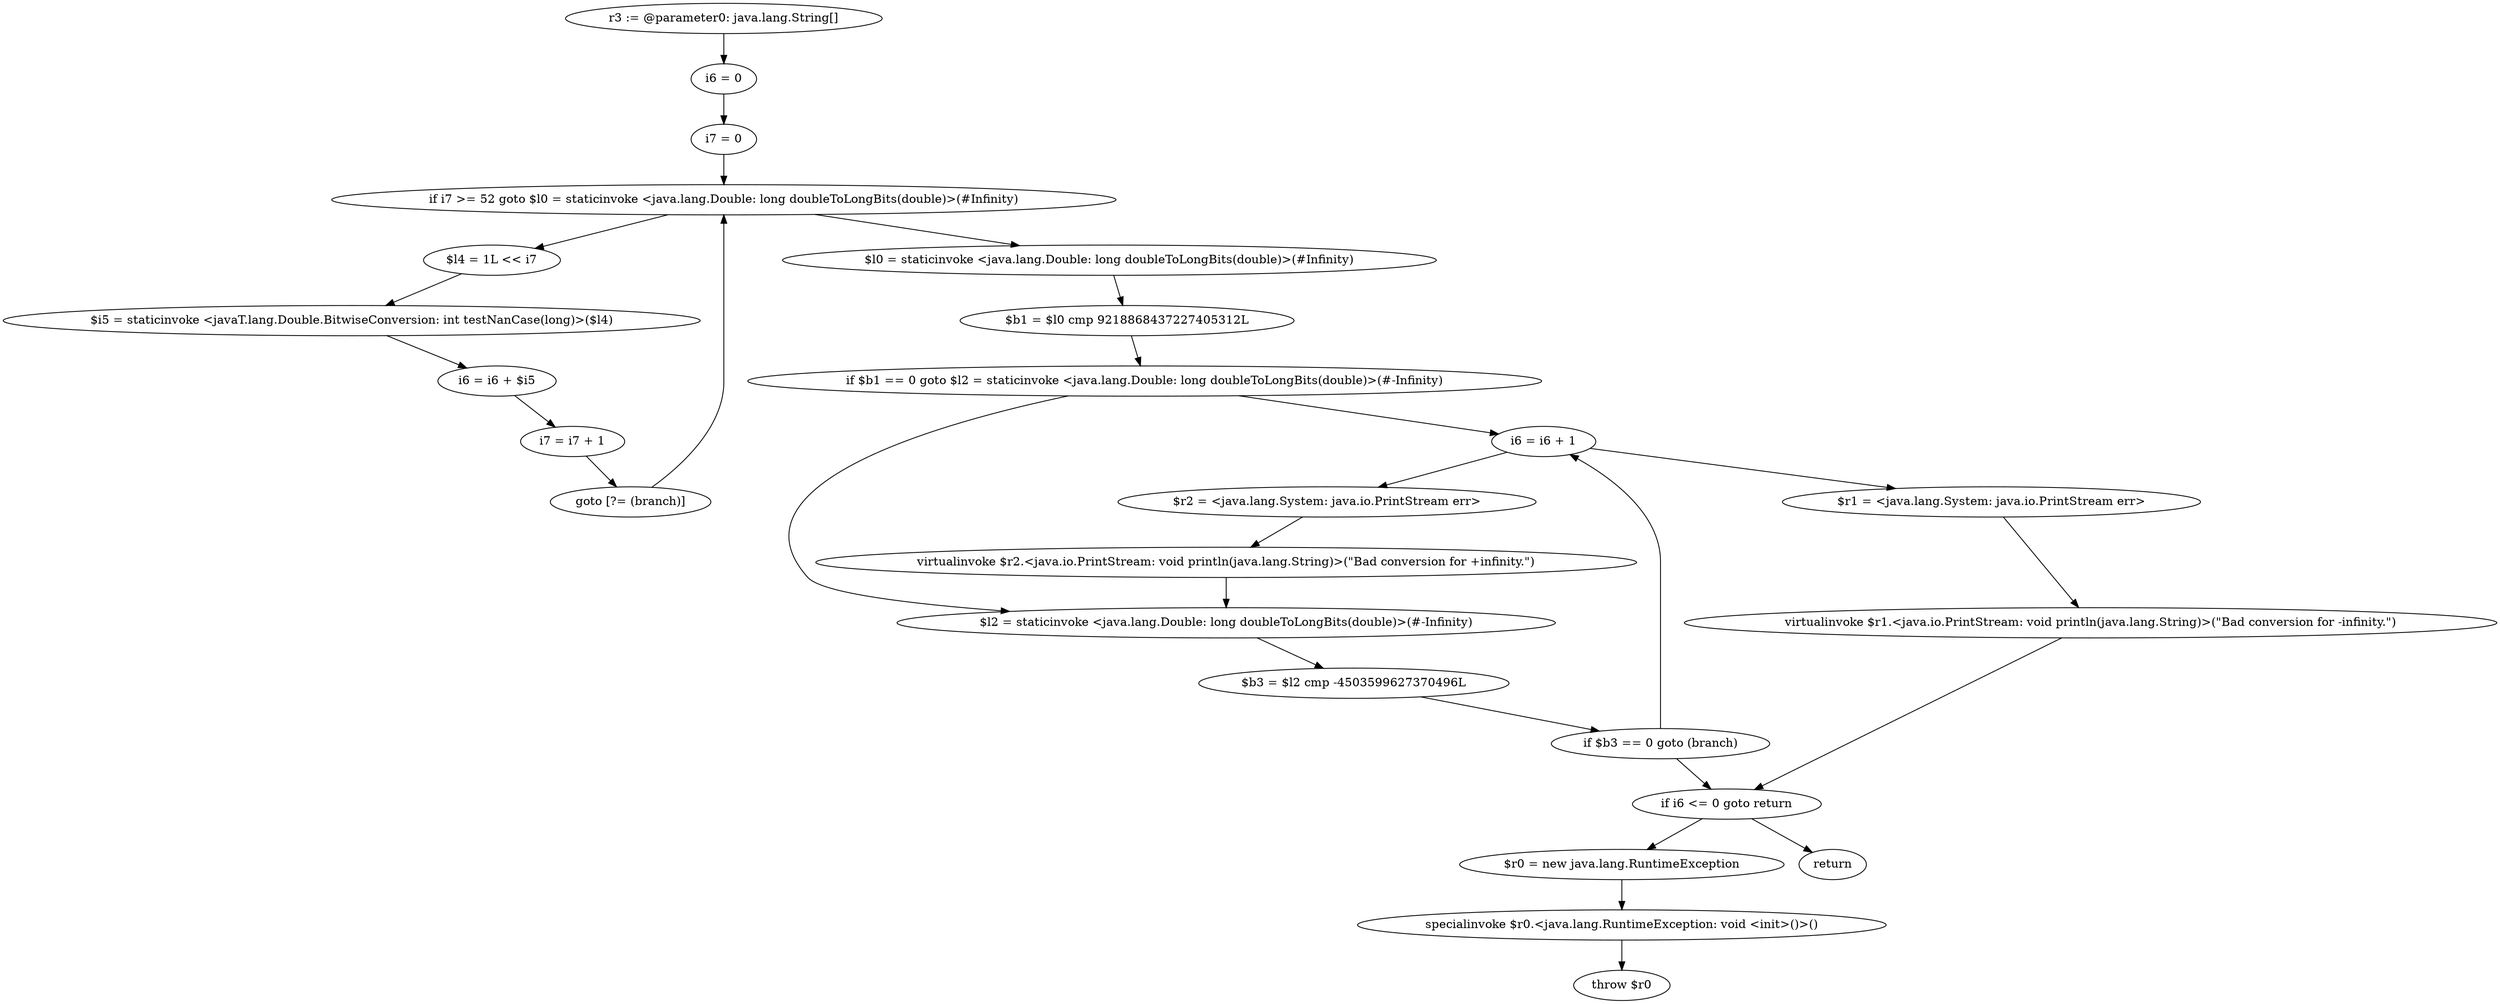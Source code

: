 digraph "unitGraph" {
    "r3 := @parameter0: java.lang.String[]"
    "i6 = 0"
    "i7 = 0"
    "if i7 >= 52 goto $l0 = staticinvoke <java.lang.Double: long doubleToLongBits(double)>(#Infinity)"
    "$l4 = 1L << i7"
    "$i5 = staticinvoke <javaT.lang.Double.BitwiseConversion: int testNanCase(long)>($l4)"
    "i6 = i6 + $i5"
    "i7 = i7 + 1"
    "goto [?= (branch)]"
    "$l0 = staticinvoke <java.lang.Double: long doubleToLongBits(double)>(#Infinity)"
    "$b1 = $l0 cmp 9218868437227405312L"
    "if $b1 == 0 goto $l2 = staticinvoke <java.lang.Double: long doubleToLongBits(double)>(#-Infinity)"
    "i6 = i6 + 1"
    "$r2 = <java.lang.System: java.io.PrintStream err>"
    "virtualinvoke $r2.<java.io.PrintStream: void println(java.lang.String)>(\"Bad conversion for +infinity.\")"
    "$l2 = staticinvoke <java.lang.Double: long doubleToLongBits(double)>(#-Infinity)"
    "$b3 = $l2 cmp -4503599627370496L"
    "if $b3 == 0 goto (branch)"
    "$r1 = <java.lang.System: java.io.PrintStream err>"
    "virtualinvoke $r1.<java.io.PrintStream: void println(java.lang.String)>(\"Bad conversion for -infinity.\")"
    "if i6 <= 0 goto return"
    "$r0 = new java.lang.RuntimeException"
    "specialinvoke $r0.<java.lang.RuntimeException: void <init>()>()"
    "throw $r0"
    "return"
    "r3 := @parameter0: java.lang.String[]"->"i6 = 0";
    "i6 = 0"->"i7 = 0";
    "i7 = 0"->"if i7 >= 52 goto $l0 = staticinvoke <java.lang.Double: long doubleToLongBits(double)>(#Infinity)";
    "if i7 >= 52 goto $l0 = staticinvoke <java.lang.Double: long doubleToLongBits(double)>(#Infinity)"->"$l4 = 1L << i7";
    "if i7 >= 52 goto $l0 = staticinvoke <java.lang.Double: long doubleToLongBits(double)>(#Infinity)"->"$l0 = staticinvoke <java.lang.Double: long doubleToLongBits(double)>(#Infinity)";
    "$l4 = 1L << i7"->"$i5 = staticinvoke <javaT.lang.Double.BitwiseConversion: int testNanCase(long)>($l4)";
    "$i5 = staticinvoke <javaT.lang.Double.BitwiseConversion: int testNanCase(long)>($l4)"->"i6 = i6 + $i5";
    "i6 = i6 + $i5"->"i7 = i7 + 1";
    "i7 = i7 + 1"->"goto [?= (branch)]";
    "goto [?= (branch)]"->"if i7 >= 52 goto $l0 = staticinvoke <java.lang.Double: long doubleToLongBits(double)>(#Infinity)";
    "$l0 = staticinvoke <java.lang.Double: long doubleToLongBits(double)>(#Infinity)"->"$b1 = $l0 cmp 9218868437227405312L";
    "$b1 = $l0 cmp 9218868437227405312L"->"if $b1 == 0 goto $l2 = staticinvoke <java.lang.Double: long doubleToLongBits(double)>(#-Infinity)";
    "if $b1 == 0 goto $l2 = staticinvoke <java.lang.Double: long doubleToLongBits(double)>(#-Infinity)"->"i6 = i6 + 1";
    "if $b1 == 0 goto $l2 = staticinvoke <java.lang.Double: long doubleToLongBits(double)>(#-Infinity)"->"$l2 = staticinvoke <java.lang.Double: long doubleToLongBits(double)>(#-Infinity)";
    "i6 = i6 + 1"->"$r2 = <java.lang.System: java.io.PrintStream err>";
    "$r2 = <java.lang.System: java.io.PrintStream err>"->"virtualinvoke $r2.<java.io.PrintStream: void println(java.lang.String)>(\"Bad conversion for +infinity.\")";
    "virtualinvoke $r2.<java.io.PrintStream: void println(java.lang.String)>(\"Bad conversion for +infinity.\")"->"$l2 = staticinvoke <java.lang.Double: long doubleToLongBits(double)>(#-Infinity)";
    "$l2 = staticinvoke <java.lang.Double: long doubleToLongBits(double)>(#-Infinity)"->"$b3 = $l2 cmp -4503599627370496L";
    "$b3 = $l2 cmp -4503599627370496L"->"if $b3 == 0 goto (branch)";
    "if $b3 == 0 goto (branch)"->"i6 = i6 + 1";
    "if $b3 == 0 goto (branch)"->"if i6 <= 0 goto return";
    "i6 = i6 + 1"->"$r1 = <java.lang.System: java.io.PrintStream err>";
    "$r1 = <java.lang.System: java.io.PrintStream err>"->"virtualinvoke $r1.<java.io.PrintStream: void println(java.lang.String)>(\"Bad conversion for -infinity.\")";
    "virtualinvoke $r1.<java.io.PrintStream: void println(java.lang.String)>(\"Bad conversion for -infinity.\")"->"if i6 <= 0 goto return";
    "if i6 <= 0 goto return"->"$r0 = new java.lang.RuntimeException";
    "if i6 <= 0 goto return"->"return";
    "$r0 = new java.lang.RuntimeException"->"specialinvoke $r0.<java.lang.RuntimeException: void <init>()>()";
    "specialinvoke $r0.<java.lang.RuntimeException: void <init>()>()"->"throw $r0";
}
